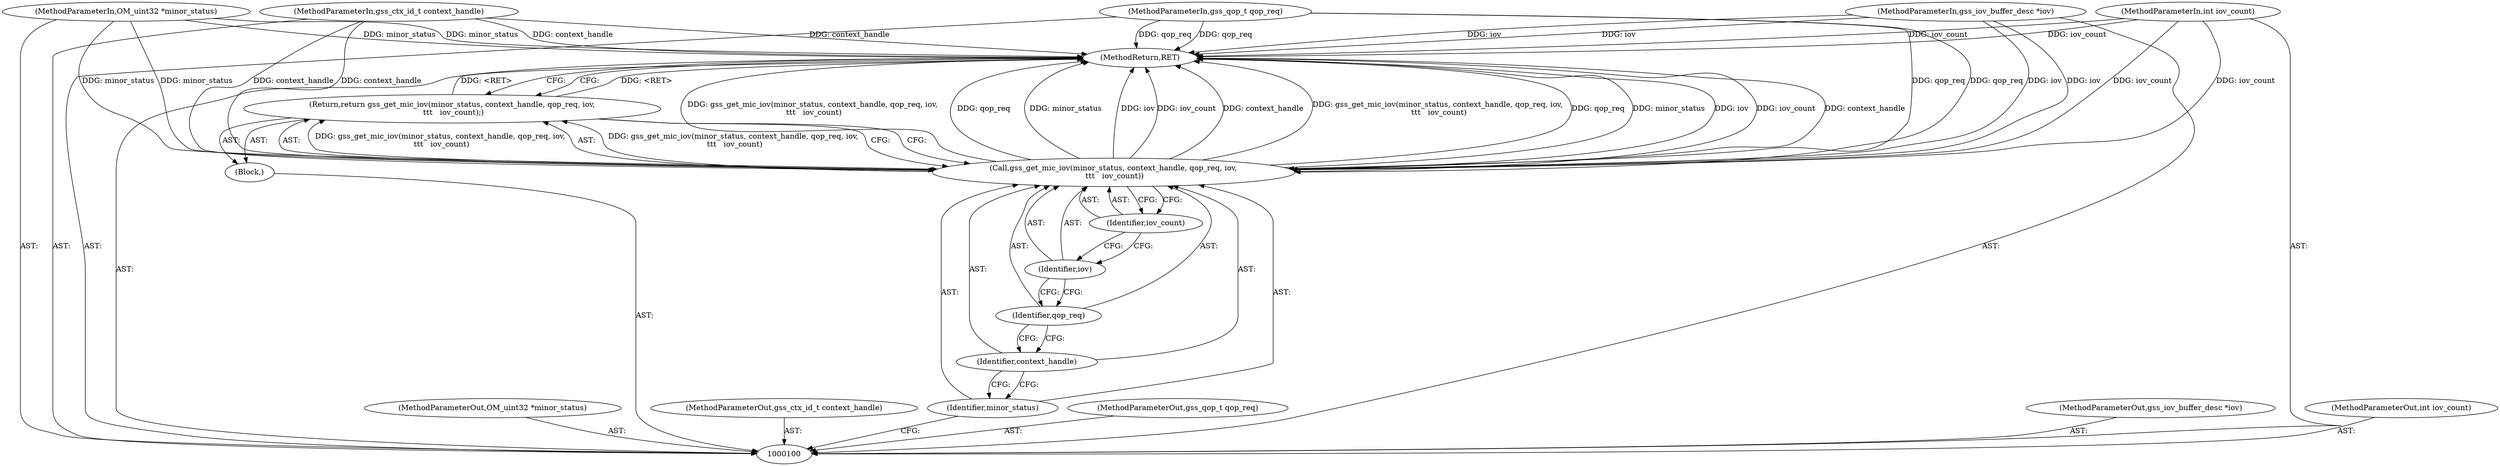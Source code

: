 digraph "1_krb5_b51b33f2bc5d1497ddf5bd107f791c101695000d_9" {
"1000114" [label="(MethodReturn,RET)"];
"1000101" [label="(MethodParameterIn,OM_uint32 *minor_status)"];
"1000130" [label="(MethodParameterOut,OM_uint32 *minor_status)"];
"1000102" [label="(MethodParameterIn,gss_ctx_id_t context_handle)"];
"1000131" [label="(MethodParameterOut,gss_ctx_id_t context_handle)"];
"1000103" [label="(MethodParameterIn,gss_qop_t qop_req)"];
"1000132" [label="(MethodParameterOut,gss_qop_t qop_req)"];
"1000104" [label="(MethodParameterIn,gss_iov_buffer_desc *iov)"];
"1000133" [label="(MethodParameterOut,gss_iov_buffer_desc *iov)"];
"1000105" [label="(MethodParameterIn,int iov_count)"];
"1000134" [label="(MethodParameterOut,int iov_count)"];
"1000106" [label="(Block,)"];
"1000108" [label="(Call,gss_get_mic_iov(minor_status, context_handle, qop_req, iov,\n \t\t\t   iov_count))"];
"1000109" [label="(Identifier,minor_status)"];
"1000107" [label="(Return,return gss_get_mic_iov(minor_status, context_handle, qop_req, iov,\n \t\t\t   iov_count);)"];
"1000110" [label="(Identifier,context_handle)"];
"1000111" [label="(Identifier,qop_req)"];
"1000112" [label="(Identifier,iov)"];
"1000113" [label="(Identifier,iov_count)"];
"1000114" -> "1000100"  [label="AST: "];
"1000114" -> "1000107"  [label="CFG: "];
"1000108" -> "1000114"  [label="DDG: gss_get_mic_iov(minor_status, context_handle, qop_req, iov,\n \t\t\t   iov_count)"];
"1000108" -> "1000114"  [label="DDG: qop_req"];
"1000108" -> "1000114"  [label="DDG: minor_status"];
"1000108" -> "1000114"  [label="DDG: iov"];
"1000108" -> "1000114"  [label="DDG: iov_count"];
"1000108" -> "1000114"  [label="DDG: context_handle"];
"1000104" -> "1000114"  [label="DDG: iov"];
"1000105" -> "1000114"  [label="DDG: iov_count"];
"1000103" -> "1000114"  [label="DDG: qop_req"];
"1000102" -> "1000114"  [label="DDG: context_handle"];
"1000101" -> "1000114"  [label="DDG: minor_status"];
"1000107" -> "1000114"  [label="DDG: <RET>"];
"1000101" -> "1000100"  [label="AST: "];
"1000101" -> "1000114"  [label="DDG: minor_status"];
"1000101" -> "1000108"  [label="DDG: minor_status"];
"1000130" -> "1000100"  [label="AST: "];
"1000102" -> "1000100"  [label="AST: "];
"1000102" -> "1000114"  [label="DDG: context_handle"];
"1000102" -> "1000108"  [label="DDG: context_handle"];
"1000131" -> "1000100"  [label="AST: "];
"1000103" -> "1000100"  [label="AST: "];
"1000103" -> "1000114"  [label="DDG: qop_req"];
"1000103" -> "1000108"  [label="DDG: qop_req"];
"1000132" -> "1000100"  [label="AST: "];
"1000104" -> "1000100"  [label="AST: "];
"1000104" -> "1000114"  [label="DDG: iov"];
"1000104" -> "1000108"  [label="DDG: iov"];
"1000133" -> "1000100"  [label="AST: "];
"1000105" -> "1000100"  [label="AST: "];
"1000105" -> "1000114"  [label="DDG: iov_count"];
"1000105" -> "1000108"  [label="DDG: iov_count"];
"1000134" -> "1000100"  [label="AST: "];
"1000106" -> "1000100"  [label="AST: "];
"1000107" -> "1000106"  [label="AST: "];
"1000108" -> "1000107"  [label="AST: "];
"1000108" -> "1000113"  [label="CFG: "];
"1000109" -> "1000108"  [label="AST: "];
"1000110" -> "1000108"  [label="AST: "];
"1000111" -> "1000108"  [label="AST: "];
"1000112" -> "1000108"  [label="AST: "];
"1000113" -> "1000108"  [label="AST: "];
"1000107" -> "1000108"  [label="CFG: "];
"1000108" -> "1000114"  [label="DDG: gss_get_mic_iov(minor_status, context_handle, qop_req, iov,\n \t\t\t   iov_count)"];
"1000108" -> "1000114"  [label="DDG: qop_req"];
"1000108" -> "1000114"  [label="DDG: minor_status"];
"1000108" -> "1000114"  [label="DDG: iov"];
"1000108" -> "1000114"  [label="DDG: iov_count"];
"1000108" -> "1000114"  [label="DDG: context_handle"];
"1000108" -> "1000107"  [label="DDG: gss_get_mic_iov(minor_status, context_handle, qop_req, iov,\n \t\t\t   iov_count)"];
"1000101" -> "1000108"  [label="DDG: minor_status"];
"1000102" -> "1000108"  [label="DDG: context_handle"];
"1000103" -> "1000108"  [label="DDG: qop_req"];
"1000104" -> "1000108"  [label="DDG: iov"];
"1000105" -> "1000108"  [label="DDG: iov_count"];
"1000109" -> "1000108"  [label="AST: "];
"1000109" -> "1000100"  [label="CFG: "];
"1000110" -> "1000109"  [label="CFG: "];
"1000107" -> "1000106"  [label="AST: "];
"1000107" -> "1000108"  [label="CFG: "];
"1000108" -> "1000107"  [label="AST: "];
"1000114" -> "1000107"  [label="CFG: "];
"1000107" -> "1000114"  [label="DDG: <RET>"];
"1000108" -> "1000107"  [label="DDG: gss_get_mic_iov(minor_status, context_handle, qop_req, iov,\n \t\t\t   iov_count)"];
"1000110" -> "1000108"  [label="AST: "];
"1000110" -> "1000109"  [label="CFG: "];
"1000111" -> "1000110"  [label="CFG: "];
"1000111" -> "1000108"  [label="AST: "];
"1000111" -> "1000110"  [label="CFG: "];
"1000112" -> "1000111"  [label="CFG: "];
"1000112" -> "1000108"  [label="AST: "];
"1000112" -> "1000111"  [label="CFG: "];
"1000113" -> "1000112"  [label="CFG: "];
"1000113" -> "1000108"  [label="AST: "];
"1000113" -> "1000112"  [label="CFG: "];
"1000108" -> "1000113"  [label="CFG: "];
}
